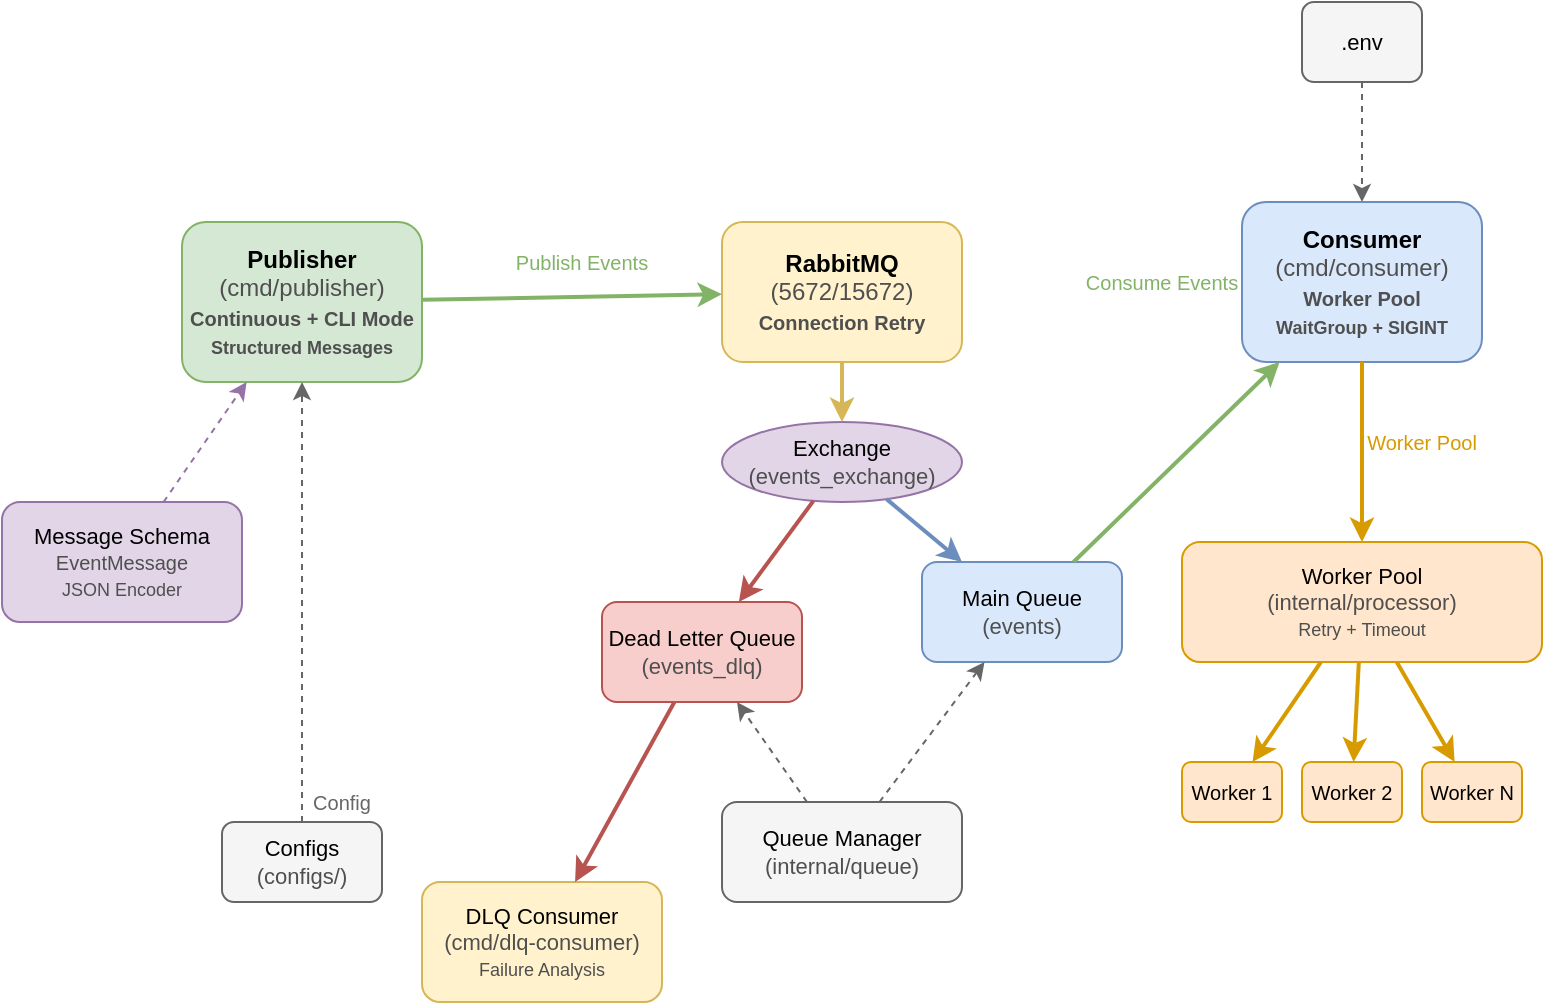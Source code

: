 <mxfile>
    <diagram name="Gohopper Architecture" id="architecture">
        <mxGraphModel dx="2023" dy="1435" grid="1" gridSize="10" guides="1" tooltips="1" connect="1" arrows="1" fold="1" page="1" pageScale="1" pageWidth="1169" pageHeight="827" math="0" shadow="0">
            <root>
                <mxCell id="0"/>
                <mxCell id="1" parent="0"/>
                <mxCell id="publisher" value="Publisher&lt;br&gt;&lt;span style=&quot;font-weight: normal;&quot;&gt;&lt;font style=&quot;color: rgb(79, 79, 79);&quot;&gt;(cmd/publisher)&lt;/font&gt;&lt;/span&gt;&lt;br&gt;&lt;font style=&quot;color: rgb(79, 79, 79); font-size: 10px;&quot;&gt;Continuous + CLI Mode&lt;/font&gt;&lt;br&gt;&lt;font style=&quot;color: rgb(79, 79, 79); font-size: 9px;&quot;&gt;Structured Messages&lt;/font&gt;" style="rounded=1;whiteSpace=wrap;html=1;fillColor=#d5e8d4;strokeColor=#82b366;fontSize=12;fontStyle=1;" parent="1" vertex="1">
                    <mxGeometry x="30" y="100" width="120" height="80" as="geometry"/>
                </mxCell>
                <mxCell id="rabbitmq" value="RabbitMQ&lt;br&gt;&lt;font style=&quot;color: rgb(79, 79, 79); font-weight: normal;&quot;&gt;(5672/15672)&lt;/font&gt;&lt;br&gt;&lt;font style=&quot;color: rgb(79, 79, 79); font-size: 10px;&quot;&gt;Connection Retry&lt;/font&gt;" style="rounded=1;whiteSpace=wrap;html=1;fillColor=#fff2cc;strokeColor=#d6b656;fontSize=12;fontStyle=1;" parent="1" vertex="1">
                    <mxGeometry x="300" y="100" width="120" height="70" as="geometry"/>
                </mxCell>
                <mxCell id="exchange" value="Exchange&lt;br&gt;&lt;font style=&quot;color: rgb(79, 79, 79);&quot;&gt;(events_exchange)&lt;/font&gt;" style="ellipse;whiteSpace=wrap;html=1;fillColor=#e1d5e7;strokeColor=#9673a6;fontSize=11;" parent="1" vertex="1">
                    <mxGeometry x="300" y="200" width="120" height="40" as="geometry"/>
                </mxCell>
                <mxCell id="mainQueue" value="Main Queue&lt;br&gt;&lt;font style=&quot;color: rgb(79, 79, 79);&quot;&gt;(events)&lt;/font&gt;" style="rounded=1;whiteSpace=wrap;html=1;fillColor=#dae8fc;strokeColor=#6c8ebf;fontSize=11;" parent="1" vertex="1">
                    <mxGeometry x="400" y="270" width="100" height="50" as="geometry"/>
                </mxCell>
                <mxCell id="dlq" value="Dead Letter Queue&lt;br&gt;&lt;font style=&quot;color: rgb(79, 79, 79);&quot;&gt;(events_dlq)&lt;/font&gt;" style="rounded=1;whiteSpace=wrap;html=1;fillColor=#f8cecc;strokeColor=#b85450;fontSize=11;" parent="1" vertex="1">
                    <mxGeometry x="240" y="290" width="100" height="50" as="geometry"/>
                </mxCell>
                <mxCell id="consumer" value="Consumer&lt;br&gt;&lt;span style=&quot;font-weight: normal;&quot;&gt;&lt;font style=&quot;color: rgb(79, 79, 79);&quot;&gt;(cmd/consumer)&lt;/font&gt;&lt;/span&gt;&lt;br&gt;&lt;font style=&quot;color: rgb(79, 79, 79); font-size: 10px;&quot;&gt;Worker Pool&lt;/font&gt;&lt;br&gt;&lt;font style=&quot;color: rgb(79, 79, 79); font-size: 9px;&quot;&gt;WaitGroup + SIGINT&lt;/font&gt;" style="rounded=1;whiteSpace=wrap;html=1;fillColor=#dae8fc;strokeColor=#6c8ebf;fontSize=12;fontStyle=1;" parent="1" vertex="1">
                    <mxGeometry x="560" y="90" width="120" height="80" as="geometry"/>
                </mxCell>
                <mxCell id="dlqConsumer" value="DLQ Consumer&lt;br&gt;&lt;font style=&quot;color: rgb(79, 79, 79);&quot;&gt;(cmd/dlq-consumer)&lt;/font&gt;&lt;br&gt;&lt;font style=&quot;color: rgb(79, 79, 79); font-size: 9px;&quot;&gt;Failure Analysis&lt;/font&gt;" style="rounded=1;whiteSpace=wrap;html=1;fillColor=#fff2cc;strokeColor=#d6b656;fontSize=11;" vertex="1" parent="1">
                    <mxGeometry x="150" y="430" width="120" height="60" as="geometry"/>
                </mxCell>
                <mxCell id="workerPool" value="Worker Pool&lt;br&gt;&lt;font style=&quot;color: rgb(79, 79, 79);&quot;&gt;(internal/processor)&lt;/font&gt;&lt;br&gt;&lt;font style=&quot;color: rgb(79, 79, 79); font-size: 9px;&quot;&gt;Retry + Timeout&lt;/font&gt;" style="rounded=1;whiteSpace=wrap;html=1;fillColor=#ffe6cc;strokeColor=#d79b00;fontSize=11;" parent="1" vertex="1">
                    <mxGeometry x="530" y="260" width="180" height="60" as="geometry"/>
                </mxCell>
                <mxCell id="worker1" value="Worker 1" style="rounded=1;whiteSpace=wrap;html=1;fillColor=#ffe6cc;strokeColor=#d79b00;fontSize=10;" parent="1" vertex="1">
                    <mxGeometry x="530" y="370" width="50" height="30" as="geometry"/>
                </mxCell>
                <mxCell id="worker2" value="Worker 2" style="rounded=1;whiteSpace=wrap;html=1;fillColor=#ffe6cc;strokeColor=#d79b00;fontSize=10;" parent="1" vertex="1">
                    <mxGeometry x="590" y="370" width="50" height="30" as="geometry"/>
                </mxCell>
                <mxCell id="worker3" value="Worker N" style="rounded=1;whiteSpace=wrap;html=1;fillColor=#ffe6cc;strokeColor=#d79b00;fontSize=10;" parent="1" vertex="1">
                    <mxGeometry x="650" y="370" width="50" height="30" as="geometry"/>
                </mxCell>
                <mxCell id="queueManager" value="Queue Manager&lt;br&gt;&lt;font style=&quot;color: rgb(79, 79, 79);&quot;&gt;(internal/queue)&lt;/font&gt;" style="rounded=1;whiteSpace=wrap;html=1;fillColor=#f5f5f5;strokeColor=#666666;fontSize=11;" parent="1" vertex="1">
                    <mxGeometry x="300" y="390" width="120" height="50" as="geometry"/>
                </mxCell>
                <mxCell id="configs" value="Configs&lt;br&gt;&lt;font style=&quot;color: rgb(79, 79, 79);&quot;&gt;(configs/)&lt;/font&gt;" style="rounded=1;whiteSpace=wrap;html=1;fillColor=#f5f5f5;strokeColor=#666666;fontSize=11;" parent="1" vertex="1">
                    <mxGeometry x="50" y="400" width="80" height="40" as="geometry"/>
                </mxCell>
                <mxCell id="env" value=".env" style="rounded=1;whiteSpace=wrap;html=1;fillColor=#f5f5f5;strokeColor=#666666;fontSize=11;" parent="1" vertex="1">
                    <mxGeometry x="590" y="-10" width="60" height="40" as="geometry"/>
                </mxCell>
                <mxCell id="messageSchema" value="Message Schema&lt;br&gt;&lt;font style=&quot;color: rgb(79, 79, 79); font-size: 10px;&quot;&gt;EventMessage&lt;/font&gt;&lt;br&gt;&lt;font style=&quot;color: rgb(79, 79, 79); font-size: 9px;&quot;&gt;JSON Encoder&lt;/font&gt;" style="rounded=1;whiteSpace=wrap;html=1;fillColor=#e1d5e7;strokeColor=#9673a6;fontSize=11;" parent="1" vertex="1">
                    <mxGeometry x="-60" y="240" width="120" height="60" as="geometry"/>
                </mxCell>
                <mxCell id="conn1" value="" style="endArrow=classic;html=1;rounded=0;strokeWidth=2;strokeColor=#82b366;" parent="1" source="publisher" target="rabbitmq" edge="1">
                    <mxGeometry width="50" height="50" relative="1" as="geometry">
                        <mxPoint x="200" y="130" as="sourcePoint"/>
                        <mxPoint x="250" y="80" as="targetPoint"/>
                    </mxGeometry>
                </mxCell>
                <mxCell id="conn2" value="" style="endArrow=classic;html=1;rounded=0;strokeWidth=2;strokeColor=#d6b656;" parent="1" source="rabbitmq" target="exchange" edge="1">
                    <mxGeometry width="50" height="50" relative="1" as="geometry">
                        <mxPoint x="360" y="160" as="sourcePoint"/>
                        <mxPoint x="360" y="200" as="targetPoint"/>
                    </mxGeometry>
                </mxCell>
                <mxCell id="conn3" value="" style="endArrow=classic;html=1;rounded=0;strokeWidth=2;strokeColor=#6c8ebf;" parent="1" source="exchange" target="mainQueue" edge="1">
                    <mxGeometry width="50" height="50" relative="1" as="geometry">
                        <mxPoint x="320" y="240" as="sourcePoint"/>
                        <mxPoint x="250" y="300" as="targetPoint"/>
                    </mxGeometry>
                </mxCell>
                <mxCell id="conn4" value="" style="endArrow=classic;html=1;rounded=0;strokeWidth=2;strokeColor=#b85450;" parent="1" source="exchange" target="dlq" edge="1">
                    <mxGeometry width="50" height="50" relative="1" as="geometry">
                        <mxPoint x="400" y="240" as="sourcePoint"/>
                        <mxPoint x="450" y="300" as="targetPoint"/>
                    </mxGeometry>
                </mxCell>
                <mxCell id="conn5" value="" style="endArrow=classic;html=1;rounded=0;strokeWidth=2;strokeColor=#82b366;" parent="1" source="mainQueue" target="consumer" edge="1">
                    <mxGeometry width="50" height="50" relative="1" as="geometry">
                        <mxPoint x="300" y="325" as="sourcePoint"/>
                        <mxPoint x="550" y="160" as="targetPoint"/>
                    </mxGeometry>
                </mxCell>
                <mxCell id="conn6" value="" style="endArrow=classic;html=1;rounded=0;strokeWidth=2;strokeColor=#d79b00;" parent="1" source="consumer" target="workerPool" edge="1">
                    <mxGeometry width="50" height="50" relative="1" as="geometry">
                        <mxPoint x="610" y="160" as="sourcePoint"/>
                        <mxPoint x="610" y="200" as="targetPoint"/>
                    </mxGeometry>
                </mxCell>
                <mxCell id="conn7" value="" style="endArrow=classic;html=1;rounded=0;strokeWidth=2;strokeColor=#d79b00;" parent="1" source="workerPool" target="worker1" edge="1">
                    <mxGeometry width="50" height="50" relative="1" as="geometry">
                        <mxPoint x="610" y="300" as="sourcePoint"/>
                        <mxPoint x="555" y="330" as="targetPoint"/>
                    </mxGeometry>
                </mxCell>
                <mxCell id="conn8" value="" style="endArrow=classic;html=1;rounded=0;strokeWidth=2;strokeColor=#d79b00;" parent="1" source="workerPool" target="worker2" edge="1">
                    <mxGeometry width="50" height="50" relative="1" as="geometry">
                        <mxPoint x="610" y="300" as="sourcePoint"/>
                        <mxPoint x="615" y="330" as="targetPoint"/>
                    </mxGeometry>
                </mxCell>
                <mxCell id="conn9" value="" style="endArrow=classic;html=1;rounded=0;strokeWidth=2;strokeColor=#d79b00;" parent="1" source="workerPool" target="worker3" edge="1">
                    <mxGeometry width="50" height="50" relative="1" as="geometry">
                        <mxPoint x="610" y="300" as="sourcePoint"/>
                        <mxPoint x="675" y="330" as="targetPoint"/>
                    </mxGeometry>
                </mxCell>
                <mxCell id="conn10" value="" style="endArrow=classic;html=1;rounded=0;strokeWidth=1;strokeColor=#666666;dashed=1;" parent="1" source="queueManager" target="mainQueue" edge="1">
                    <mxGeometry width="50" height="50" relative="1" as="geometry">
                        <mxPoint x="170" y="325" as="sourcePoint"/>
                        <mxPoint x="200" y="325" as="targetPoint"/>
                    </mxGeometry>
                </mxCell>
                <mxCell id="conn11" value="" style="endArrow=classic;html=1;rounded=0;strokeWidth=1;strokeColor=#666666;dashed=1;" parent="1" source="queueManager" target="dlq" edge="1">
                    <mxGeometry width="50" height="50" relative="1" as="geometry">
                        <mxPoint x="170" y="325" as="sourcePoint"/>
                        <mxPoint x="400" y="325" as="targetPoint"/>
                    </mxGeometry>
                </mxCell>
                <mxCell id="conn12" value="" style="endArrow=classic;html=1;rounded=0;strokeWidth=1;strokeColor=#666666;dashed=1;" parent="1" source="configs" target="publisher" edge="1">
                    <mxGeometry width="50" height="50" relative="1" as="geometry">
                        <mxPoint x="90" y="400" as="sourcePoint"/>
                        <mxPoint x="110" y="160" as="targetPoint"/>
                    </mxGeometry>
                </mxCell>
                <mxCell id="conn14" value="" style="endArrow=classic;html=1;rounded=0;strokeWidth=1;strokeColor=#9673a6;dashed=1;" parent="1" source="messageSchema" target="publisher" edge="1">
                    <mxGeometry width="50" height="50" relative="1" as="geometry">
                        <mxPoint x="90" y="200" as="sourcePoint"/>
                        <mxPoint x="90" y="180" as="targetPoint"/>
                    </mxGeometry>
                </mxCell>
                <mxCell id="conn13" value="" style="endArrow=classic;html=1;rounded=0;strokeWidth=1;strokeColor=#666666;dashed=1;" parent="1" source="env" target="consumer" edge="1">
                    <mxGeometry width="50" height="50" relative="1" as="geometry">
                        <mxPoint x="180" y="420" as="sourcePoint"/>
                        <mxPoint x="610" y="160" as="targetPoint"/>
                    </mxGeometry>
                </mxCell>
                <mxCell id="conn15" value="" style="endArrow=classic;html=1;rounded=0;strokeWidth=2;strokeColor=#b85450;" edge="1" parent="1" source="dlq" target="dlqConsumer">
                    <mxGeometry width="50" height="50" relative="1" as="geometry">
                        <mxPoint x="340" y="325" as="sourcePoint"/>
                        <mxPoint x="550" y="260" as="targetPoint"/>
                    </mxGeometry>
                </mxCell>
                <mxCell id="label1" value="Publish Events" style="text;html=1;strokeColor=none;fillColor=none;align=center;verticalAlign=middle;whiteSpace=wrap;rounded=0;fontSize=10;fontColor=#82b366;" parent="1" vertex="1">
                    <mxGeometry x="190" y="110" width="80" height="20" as="geometry"/>
                </mxCell>
                <mxCell id="label2" value="Consume Events" style="text;html=1;strokeColor=none;fillColor=none;align=center;verticalAlign=middle;whiteSpace=wrap;rounded=0;fontSize=10;fontColor=#82b366;" parent="1" vertex="1">
                    <mxGeometry x="480" y="120" width="80" height="20" as="geometry"/>
                </mxCell>
                <mxCell id="label3" value="Worker Pool" style="text;html=1;strokeColor=none;fillColor=none;align=center;verticalAlign=middle;whiteSpace=wrap;rounded=0;fontSize=10;fontColor=#d79b00;" parent="1" vertex="1">
                    <mxGeometry x="620" y="200" width="60" height="20" as="geometry"/>
                </mxCell>
                <mxCell id="label4" value="Config" style="text;html=1;strokeColor=none;fillColor=none;align=center;verticalAlign=middle;whiteSpace=wrap;rounded=0;fontSize=10;fontColor=#666666;" parent="1" vertex="1">
                    <mxGeometry x="90" y="380" width="40" height="20" as="geometry"/>
                </mxCell>
            </root>
        </mxGraphModel>
    </diagram>
</mxfile>